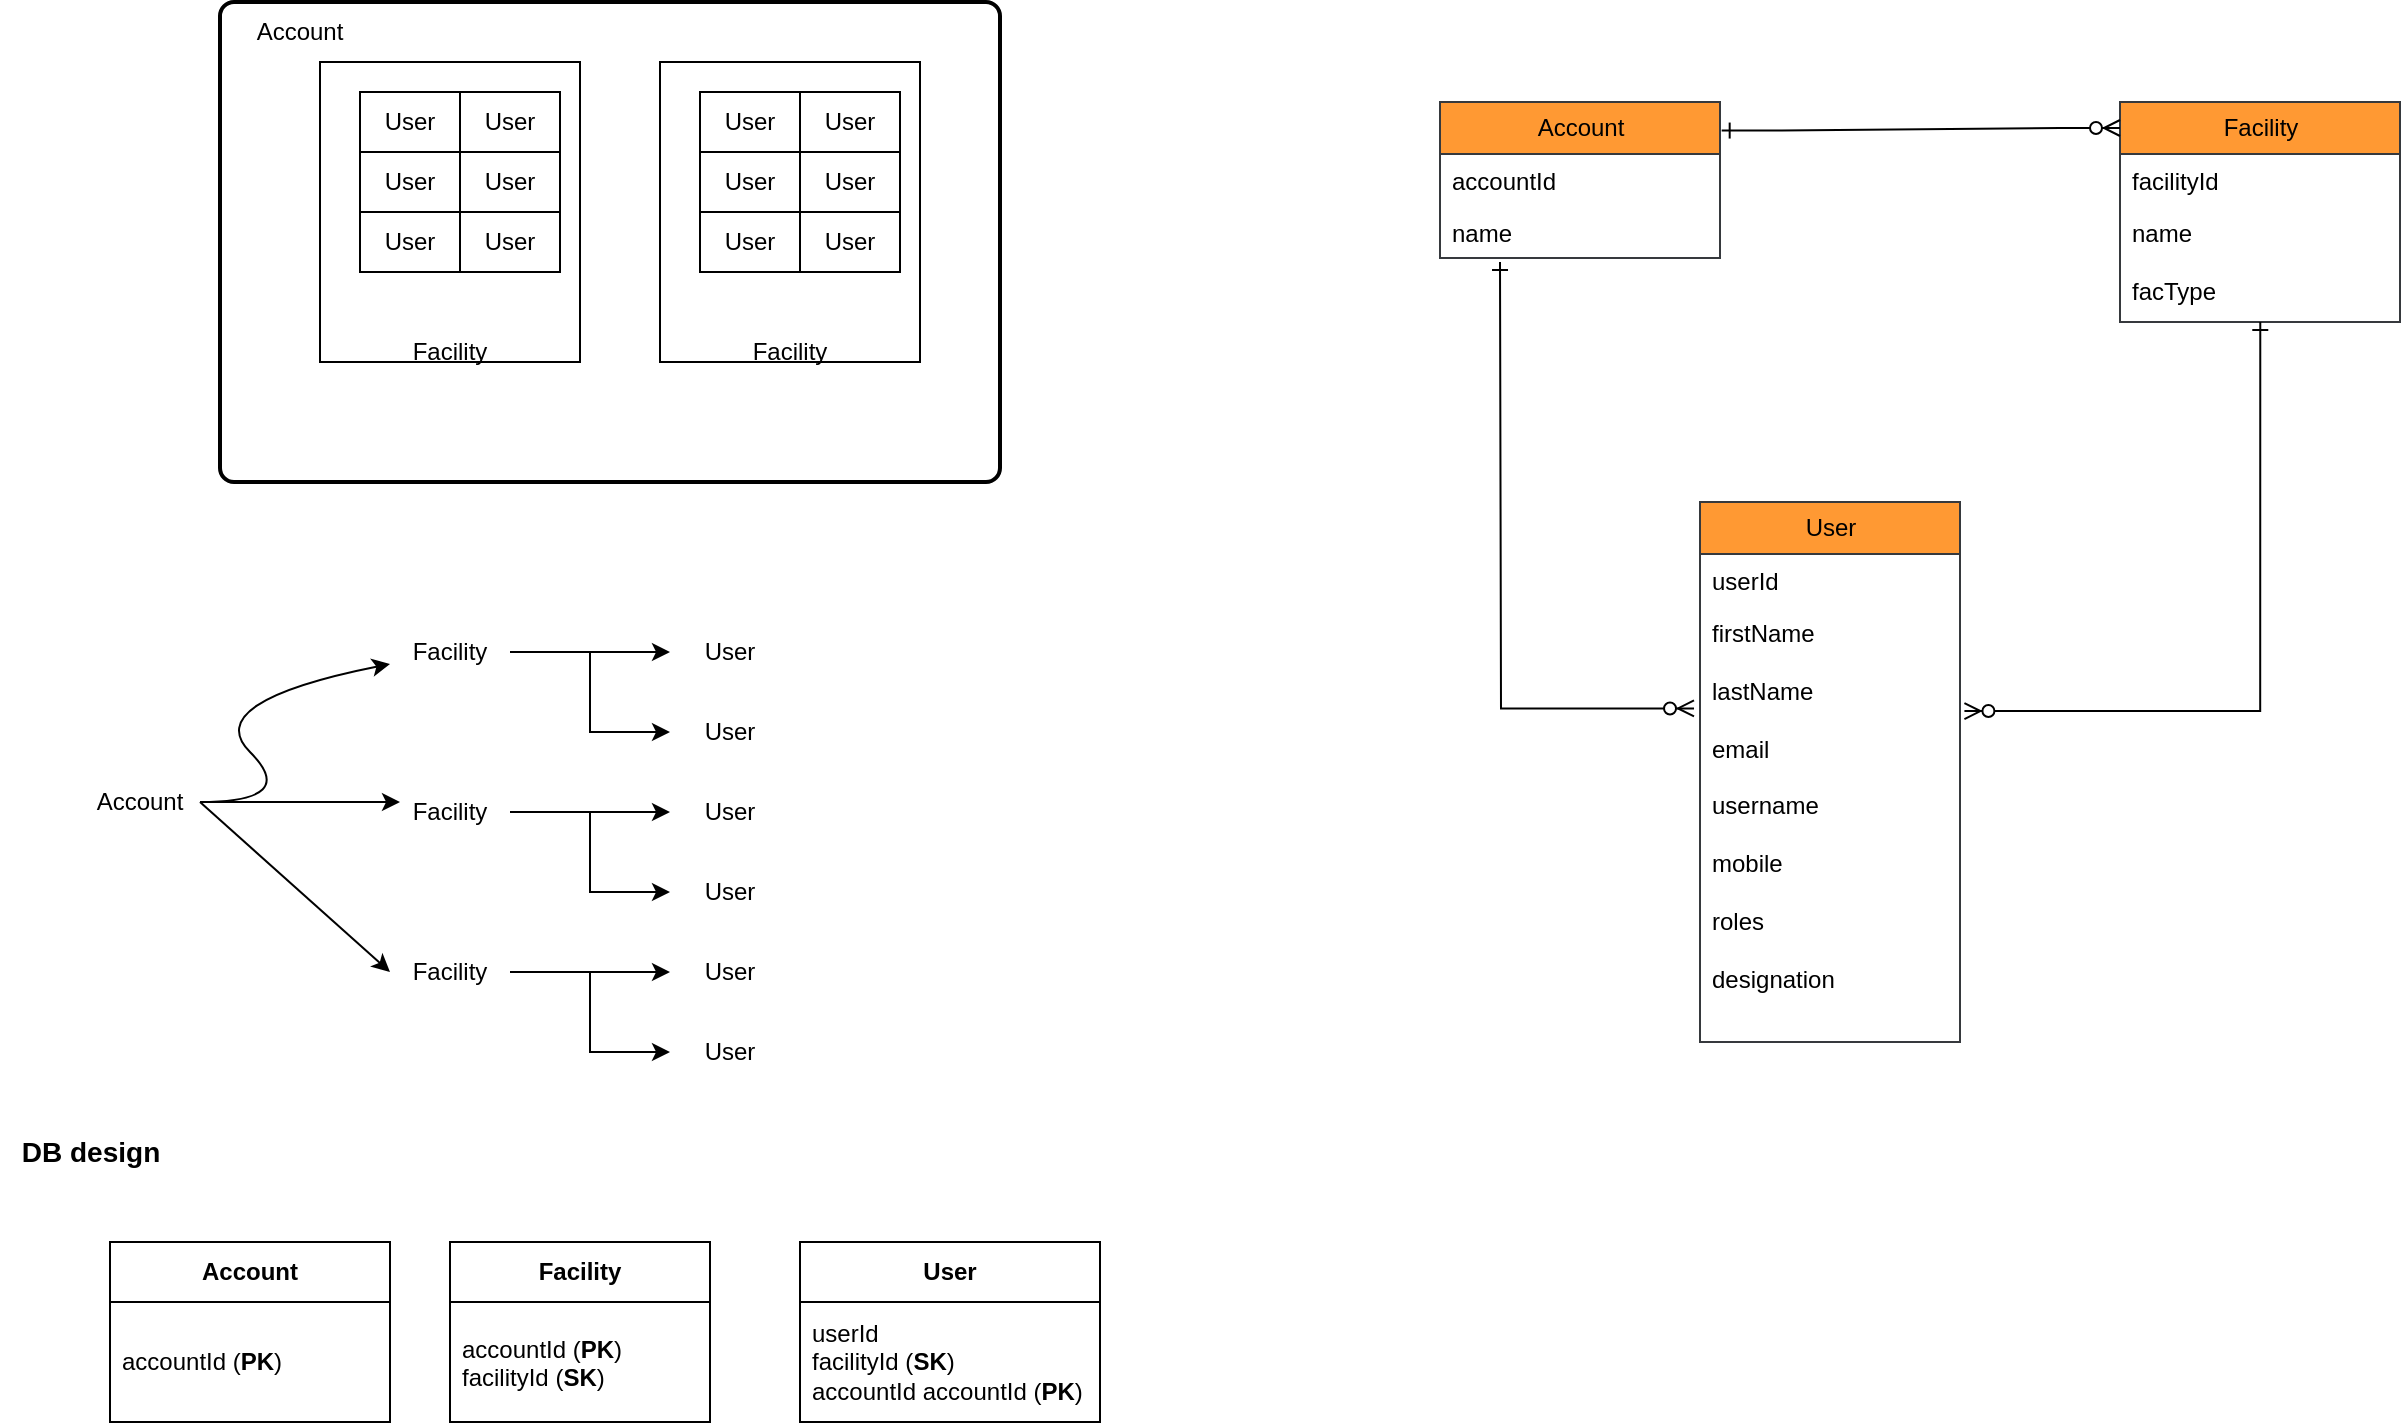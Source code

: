 <mxfile version="24.8.6">
  <diagram name="Page-1" id="r2Sjsp-4lRfnJy4zL8nn">
    <mxGraphModel dx="934" dy="494" grid="1" gridSize="10" guides="1" tooltips="1" connect="1" arrows="1" fold="1" page="1" pageScale="1" pageWidth="850" pageHeight="1100" math="0" shadow="0">
      <root>
        <mxCell id="0" />
        <mxCell id="1" parent="0" />
        <mxCell id="iuqTh0SIkD5SGt9_RKgI-2" value="" style="rounded=1;whiteSpace=wrap;html=1;absoluteArcSize=1;arcSize=14;strokeWidth=2;" parent="1" vertex="1">
          <mxGeometry x="220" y="150" width="390" height="240" as="geometry" />
        </mxCell>
        <mxCell id="H_J1pWOheFjuxM3ZOzAg-2" value="" style="rounded=0;whiteSpace=wrap;html=1;" vertex="1" parent="1">
          <mxGeometry x="440" y="180" width="130" height="150" as="geometry" />
        </mxCell>
        <mxCell id="H_J1pWOheFjuxM3ZOzAg-9" value="User" style="rounded=0;whiteSpace=wrap;html=1;" vertex="1" parent="1">
          <mxGeometry x="460" y="195" width="50" height="30" as="geometry" />
        </mxCell>
        <mxCell id="H_J1pWOheFjuxM3ZOzAg-11" value="Facility" style="text;html=1;align=center;verticalAlign=middle;whiteSpace=wrap;rounded=0;" vertex="1" parent="1">
          <mxGeometry x="475" y="310" width="60" height="30" as="geometry" />
        </mxCell>
        <mxCell id="H_J1pWOheFjuxM3ZOzAg-12" value="Account" style="text;html=1;align=center;verticalAlign=middle;whiteSpace=wrap;rounded=0;" vertex="1" parent="1">
          <mxGeometry x="230" y="150" width="60" height="30" as="geometry" />
        </mxCell>
        <mxCell id="H_J1pWOheFjuxM3ZOzAg-13" value="Account" style="text;html=1;align=center;verticalAlign=middle;whiteSpace=wrap;rounded=0;" vertex="1" parent="1">
          <mxGeometry x="150" y="535" width="60" height="30" as="geometry" />
        </mxCell>
        <mxCell id="H_J1pWOheFjuxM3ZOzAg-56" style="edgeStyle=orthogonalEdgeStyle;rounded=0;orthogonalLoop=1;jettySize=auto;html=1;" edge="1" parent="1" source="H_J1pWOheFjuxM3ZOzAg-14" target="H_J1pWOheFjuxM3ZOzAg-15">
          <mxGeometry relative="1" as="geometry" />
        </mxCell>
        <mxCell id="H_J1pWOheFjuxM3ZOzAg-57" style="edgeStyle=orthogonalEdgeStyle;rounded=0;orthogonalLoop=1;jettySize=auto;html=1;exitX=1;exitY=0.5;exitDx=0;exitDy=0;entryX=0;entryY=0.5;entryDx=0;entryDy=0;" edge="1" parent="1" source="H_J1pWOheFjuxM3ZOzAg-14" target="H_J1pWOheFjuxM3ZOzAg-22">
          <mxGeometry relative="1" as="geometry" />
        </mxCell>
        <mxCell id="H_J1pWOheFjuxM3ZOzAg-14" value="Facility" style="text;html=1;align=center;verticalAlign=middle;whiteSpace=wrap;rounded=0;" vertex="1" parent="1">
          <mxGeometry x="305" y="460" width="60" height="30" as="geometry" />
        </mxCell>
        <mxCell id="H_J1pWOheFjuxM3ZOzAg-15" value="User" style="text;html=1;align=center;verticalAlign=middle;whiteSpace=wrap;rounded=0;" vertex="1" parent="1">
          <mxGeometry x="445" y="460" width="60" height="30" as="geometry" />
        </mxCell>
        <mxCell id="H_J1pWOheFjuxM3ZOzAg-60" style="edgeStyle=orthogonalEdgeStyle;rounded=0;orthogonalLoop=1;jettySize=auto;html=1;entryX=0;entryY=0.5;entryDx=0;entryDy=0;" edge="1" parent="1" source="H_J1pWOheFjuxM3ZOzAg-17" target="H_J1pWOheFjuxM3ZOzAg-20">
          <mxGeometry relative="1" as="geometry" />
        </mxCell>
        <mxCell id="H_J1pWOheFjuxM3ZOzAg-61" style="edgeStyle=orthogonalEdgeStyle;rounded=0;orthogonalLoop=1;jettySize=auto;html=1;exitX=1;exitY=0.5;exitDx=0;exitDy=0;entryX=0;entryY=0.5;entryDx=0;entryDy=0;" edge="1" parent="1" source="H_J1pWOheFjuxM3ZOzAg-17" target="H_J1pWOheFjuxM3ZOzAg-23">
          <mxGeometry relative="1" as="geometry" />
        </mxCell>
        <mxCell id="H_J1pWOheFjuxM3ZOzAg-17" value="Facility" style="text;html=1;align=center;verticalAlign=middle;whiteSpace=wrap;rounded=0;" vertex="1" parent="1">
          <mxGeometry x="305" y="620" width="60" height="30" as="geometry" />
        </mxCell>
        <mxCell id="H_J1pWOheFjuxM3ZOzAg-58" style="edgeStyle=orthogonalEdgeStyle;rounded=0;orthogonalLoop=1;jettySize=auto;html=1;exitX=1;exitY=0.5;exitDx=0;exitDy=0;" edge="1" parent="1" source="H_J1pWOheFjuxM3ZOzAg-18" target="H_J1pWOheFjuxM3ZOzAg-19">
          <mxGeometry relative="1" as="geometry" />
        </mxCell>
        <mxCell id="H_J1pWOheFjuxM3ZOzAg-59" style="edgeStyle=orthogonalEdgeStyle;rounded=0;orthogonalLoop=1;jettySize=auto;html=1;exitX=1;exitY=0.5;exitDx=0;exitDy=0;entryX=0;entryY=0.5;entryDx=0;entryDy=0;" edge="1" parent="1" source="H_J1pWOheFjuxM3ZOzAg-18" target="H_J1pWOheFjuxM3ZOzAg-21">
          <mxGeometry relative="1" as="geometry" />
        </mxCell>
        <mxCell id="H_J1pWOheFjuxM3ZOzAg-18" value="Facility" style="text;html=1;align=center;verticalAlign=middle;whiteSpace=wrap;rounded=0;" vertex="1" parent="1">
          <mxGeometry x="305" y="540" width="60" height="30" as="geometry" />
        </mxCell>
        <mxCell id="H_J1pWOheFjuxM3ZOzAg-19" value="User" style="text;html=1;align=center;verticalAlign=middle;whiteSpace=wrap;rounded=0;" vertex="1" parent="1">
          <mxGeometry x="445" y="540" width="60" height="30" as="geometry" />
        </mxCell>
        <mxCell id="H_J1pWOheFjuxM3ZOzAg-20" value="User" style="text;html=1;align=center;verticalAlign=middle;whiteSpace=wrap;rounded=0;" vertex="1" parent="1">
          <mxGeometry x="445" y="620" width="60" height="30" as="geometry" />
        </mxCell>
        <mxCell id="H_J1pWOheFjuxM3ZOzAg-21" value="User" style="text;html=1;align=center;verticalAlign=middle;whiteSpace=wrap;rounded=0;" vertex="1" parent="1">
          <mxGeometry x="445" y="580" width="60" height="30" as="geometry" />
        </mxCell>
        <mxCell id="H_J1pWOheFjuxM3ZOzAg-22" value="User" style="text;html=1;align=center;verticalAlign=middle;whiteSpace=wrap;rounded=0;" vertex="1" parent="1">
          <mxGeometry x="445" y="500" width="60" height="30" as="geometry" />
        </mxCell>
        <mxCell id="H_J1pWOheFjuxM3ZOzAg-23" value="User" style="text;html=1;align=center;verticalAlign=middle;whiteSpace=wrap;rounded=0;" vertex="1" parent="1">
          <mxGeometry x="445" y="660" width="60" height="30" as="geometry" />
        </mxCell>
        <mxCell id="H_J1pWOheFjuxM3ZOzAg-29" value="User" style="rounded=0;whiteSpace=wrap;html=1;" vertex="1" parent="1">
          <mxGeometry x="510" y="195" width="50" height="30" as="geometry" />
        </mxCell>
        <mxCell id="H_J1pWOheFjuxM3ZOzAg-31" value="User" style="rounded=0;whiteSpace=wrap;html=1;" vertex="1" parent="1">
          <mxGeometry x="460" y="225" width="50" height="30" as="geometry" />
        </mxCell>
        <mxCell id="H_J1pWOheFjuxM3ZOzAg-32" value="User" style="rounded=0;whiteSpace=wrap;html=1;" vertex="1" parent="1">
          <mxGeometry x="510" y="225" width="50" height="30" as="geometry" />
        </mxCell>
        <mxCell id="H_J1pWOheFjuxM3ZOzAg-33" value="User" style="rounded=0;whiteSpace=wrap;html=1;" vertex="1" parent="1">
          <mxGeometry x="510" y="255" width="50" height="30" as="geometry" />
        </mxCell>
        <mxCell id="H_J1pWOheFjuxM3ZOzAg-34" value="User" style="rounded=0;whiteSpace=wrap;html=1;" vertex="1" parent="1">
          <mxGeometry x="460" y="255" width="50" height="30" as="geometry" />
        </mxCell>
        <mxCell id="H_J1pWOheFjuxM3ZOzAg-36" value="" style="rounded=0;whiteSpace=wrap;html=1;" vertex="1" parent="1">
          <mxGeometry x="270" y="180" width="130" height="150" as="geometry" />
        </mxCell>
        <mxCell id="H_J1pWOheFjuxM3ZOzAg-37" value="User" style="rounded=0;whiteSpace=wrap;html=1;" vertex="1" parent="1">
          <mxGeometry x="290" y="195" width="50" height="30" as="geometry" />
        </mxCell>
        <mxCell id="H_J1pWOheFjuxM3ZOzAg-38" value="Facility" style="text;html=1;align=center;verticalAlign=middle;whiteSpace=wrap;rounded=0;" vertex="1" parent="1">
          <mxGeometry x="305" y="310" width="60" height="30" as="geometry" />
        </mxCell>
        <mxCell id="H_J1pWOheFjuxM3ZOzAg-39" value="User" style="rounded=0;whiteSpace=wrap;html=1;" vertex="1" parent="1">
          <mxGeometry x="340" y="195" width="50" height="30" as="geometry" />
        </mxCell>
        <mxCell id="H_J1pWOheFjuxM3ZOzAg-40" value="User" style="rounded=0;whiteSpace=wrap;html=1;" vertex="1" parent="1">
          <mxGeometry x="290" y="225" width="50" height="30" as="geometry" />
        </mxCell>
        <mxCell id="H_J1pWOheFjuxM3ZOzAg-41" value="User" style="rounded=0;whiteSpace=wrap;html=1;" vertex="1" parent="1">
          <mxGeometry x="340" y="225" width="50" height="30" as="geometry" />
        </mxCell>
        <mxCell id="H_J1pWOheFjuxM3ZOzAg-42" value="User" style="rounded=0;whiteSpace=wrap;html=1;" vertex="1" parent="1">
          <mxGeometry x="340" y="255" width="50" height="30" as="geometry" />
        </mxCell>
        <mxCell id="H_J1pWOheFjuxM3ZOzAg-43" value="User" style="rounded=0;whiteSpace=wrap;html=1;" vertex="1" parent="1">
          <mxGeometry x="290" y="255" width="50" height="30" as="geometry" />
        </mxCell>
        <mxCell id="H_J1pWOheFjuxM3ZOzAg-44" value="&lt;b&gt;Account&lt;/b&gt;" style="swimlane;fontStyle=0;childLayout=stackLayout;horizontal=1;startSize=30;horizontalStack=0;resizeParent=1;resizeParentMax=0;resizeLast=0;collapsible=1;marginBottom=0;whiteSpace=wrap;html=1;" vertex="1" parent="1">
          <mxGeometry x="165" y="770" width="140" height="90" as="geometry" />
        </mxCell>
        <mxCell id="H_J1pWOheFjuxM3ZOzAg-45" value="accountId (&lt;b&gt;PK&lt;/b&gt;)" style="text;strokeColor=none;fillColor=none;align=left;verticalAlign=middle;spacingLeft=4;spacingRight=4;overflow=hidden;points=[[0,0.5],[1,0.5]];portConstraint=eastwest;rotatable=0;whiteSpace=wrap;html=1;" vertex="1" parent="H_J1pWOheFjuxM3ZOzAg-44">
          <mxGeometry y="30" width="140" height="60" as="geometry" />
        </mxCell>
        <mxCell id="H_J1pWOheFjuxM3ZOzAg-50" value="" style="curved=1;endArrow=classic;html=1;rounded=0;" edge="1" parent="1" target="H_J1pWOheFjuxM3ZOzAg-14">
          <mxGeometry width="50" height="50" relative="1" as="geometry">
            <mxPoint x="210" y="550" as="sourcePoint" />
            <mxPoint x="260" y="500" as="targetPoint" />
            <Array as="points">
              <mxPoint x="260" y="550" />
              <mxPoint x="210" y="500" />
            </Array>
          </mxGeometry>
        </mxCell>
        <mxCell id="H_J1pWOheFjuxM3ZOzAg-54" value="" style="endArrow=classic;html=1;rounded=0;exitX=1;exitY=0.5;exitDx=0;exitDy=0;" edge="1" parent="1" source="H_J1pWOheFjuxM3ZOzAg-13">
          <mxGeometry width="50" height="50" relative="1" as="geometry">
            <mxPoint x="260" y="600" as="sourcePoint" />
            <mxPoint x="310" y="550" as="targetPoint" />
          </mxGeometry>
        </mxCell>
        <mxCell id="H_J1pWOheFjuxM3ZOzAg-55" value="" style="endArrow=classic;html=1;rounded=0;exitX=1;exitY=0.5;exitDx=0;exitDy=0;entryX=0;entryY=0.5;entryDx=0;entryDy=0;" edge="1" parent="1" source="H_J1pWOheFjuxM3ZOzAg-13" target="H_J1pWOheFjuxM3ZOzAg-17">
          <mxGeometry width="50" height="50" relative="1" as="geometry">
            <mxPoint x="310" y="600" as="sourcePoint" />
            <mxPoint x="360" y="550" as="targetPoint" />
          </mxGeometry>
        </mxCell>
        <mxCell id="H_J1pWOheFjuxM3ZOzAg-62" value="&lt;b&gt;&lt;font style=&quot;font-size: 14px;&quot;&gt;DB design&lt;/font&gt;&lt;/b&gt;" style="text;html=1;align=center;verticalAlign=middle;resizable=0;points=[];autosize=1;strokeColor=none;fillColor=default;" vertex="1" parent="1">
          <mxGeometry x="110" y="710" width="90" height="30" as="geometry" />
        </mxCell>
        <mxCell id="H_J1pWOheFjuxM3ZOzAg-63" value="&lt;b&gt;Facility&lt;/b&gt;" style="swimlane;fontStyle=0;childLayout=stackLayout;horizontal=1;startSize=30;horizontalStack=0;resizeParent=1;resizeParentMax=0;resizeLast=0;collapsible=1;marginBottom=0;whiteSpace=wrap;html=1;fillColor=none;" vertex="1" parent="1">
          <mxGeometry x="335" y="770" width="130" height="90" as="geometry" />
        </mxCell>
        <mxCell id="H_J1pWOheFjuxM3ZOzAg-64" value="&lt;div&gt;&lt;span style=&quot;background-color: initial;&quot;&gt;&lt;br&gt;&lt;/span&gt;&lt;/div&gt;&lt;div&gt;&lt;span style=&quot;background-color: initial;&quot;&gt;accountId (&lt;/span&gt;&lt;b style=&quot;background-color: initial;&quot;&gt;PK&lt;/b&gt;&lt;span style=&quot;background-color: initial;&quot;&gt;)&lt;/span&gt;&lt;/div&gt;&lt;div&gt;facilityId&amp;nbsp;&lt;span style=&quot;background-color: initial;&quot;&gt;(&lt;b&gt;S&lt;/b&gt;&lt;/span&gt;&lt;b style=&quot;background-color: initial;&quot;&gt;K&lt;/b&gt;&lt;span style=&quot;background-color: initial;&quot;&gt;)&lt;/span&gt;&lt;/div&gt;&lt;br&gt;&lt;div&gt;&lt;br&gt;&lt;/div&gt;" style="text;strokeColor=none;fillColor=none;align=left;verticalAlign=middle;spacingLeft=4;spacingRight=4;overflow=hidden;points=[[0,0.5],[1,0.5]];portConstraint=eastwest;rotatable=0;whiteSpace=wrap;html=1;" vertex="1" parent="H_J1pWOheFjuxM3ZOzAg-63">
          <mxGeometry y="30" width="130" height="60" as="geometry" />
        </mxCell>
        <mxCell id="H_J1pWOheFjuxM3ZOzAg-65" value="&lt;b&gt;User&lt;/b&gt;" style="swimlane;fontStyle=0;childLayout=stackLayout;horizontal=1;startSize=30;horizontalStack=0;resizeParent=1;resizeParentMax=0;resizeLast=0;collapsible=1;marginBottom=0;whiteSpace=wrap;html=1;fillColor=none;" vertex="1" parent="1">
          <mxGeometry x="510" y="770" width="150" height="90" as="geometry" />
        </mxCell>
        <mxCell id="H_J1pWOheFjuxM3ZOzAg-66" value="&lt;div&gt;&lt;span style=&quot;background-color: initial;&quot;&gt;userId&lt;/span&gt;&lt;/div&gt;facilityId (&lt;b&gt;SK&lt;/b&gt;)&lt;div&gt;accountId&amp;nbsp;&lt;span style=&quot;background-color: initial;&quot;&gt;accountId (&lt;/span&gt;&lt;b style=&quot;background-color: initial;&quot;&gt;PK&lt;/b&gt;&lt;span style=&quot;background-color: initial;&quot;&gt;)&lt;/span&gt;&lt;/div&gt;" style="text;strokeColor=none;fillColor=none;align=left;verticalAlign=middle;spacingLeft=4;spacingRight=4;overflow=hidden;points=[[0,0.5],[1,0.5]];portConstraint=eastwest;rotatable=0;whiteSpace=wrap;html=1;" vertex="1" parent="H_J1pWOheFjuxM3ZOzAg-65">
          <mxGeometry y="30" width="150" height="60" as="geometry" />
        </mxCell>
        <mxCell id="H_J1pWOheFjuxM3ZOzAg-75" value="Account" style="swimlane;fontStyle=0;childLayout=stackLayout;horizontal=1;startSize=26;fillColor=#FF9933;horizontalStack=0;resizeParent=1;resizeParentMax=0;resizeLast=0;collapsible=1;marginBottom=0;html=1;movable=1;resizable=1;rotatable=1;deletable=1;editable=1;locked=0;connectable=1;strokeColor=#36393d;" vertex="1" parent="1">
          <mxGeometry x="830" y="200" width="140" height="78" as="geometry">
            <mxRectangle x="720" y="155" width="60" height="30" as="alternateBounds" />
          </mxGeometry>
        </mxCell>
        <mxCell id="H_J1pWOheFjuxM3ZOzAg-76" value="accountId" style="text;strokeColor=none;fillColor=none;align=left;verticalAlign=top;spacingLeft=4;spacingRight=4;overflow=hidden;rotatable=0;points=[[0,0.5],[1,0.5]];portConstraint=eastwest;whiteSpace=wrap;html=1;" vertex="1" parent="H_J1pWOheFjuxM3ZOzAg-75">
          <mxGeometry y="26" width="140" height="26" as="geometry" />
        </mxCell>
        <mxCell id="H_J1pWOheFjuxM3ZOzAg-77" value="name" style="text;strokeColor=none;fillColor=none;align=left;verticalAlign=top;spacingLeft=4;spacingRight=4;overflow=hidden;rotatable=0;points=[[0,0.5],[1,0.5]];portConstraint=eastwest;whiteSpace=wrap;html=1;" vertex="1" parent="H_J1pWOheFjuxM3ZOzAg-75">
          <mxGeometry y="52" width="140" height="26" as="geometry" />
        </mxCell>
        <mxCell id="H_J1pWOheFjuxM3ZOzAg-79" value="Facility" style="swimlane;fontStyle=0;childLayout=stackLayout;horizontal=1;startSize=26;fillColor=#FF9933;horizontalStack=0;resizeParent=1;resizeParentMax=0;resizeLast=0;collapsible=1;marginBottom=0;html=1;movable=1;resizable=1;rotatable=1;deletable=1;editable=1;locked=0;connectable=1;strokeColor=#36393d;" vertex="1" parent="1">
          <mxGeometry x="1170" y="200" width="140" height="110" as="geometry">
            <mxRectangle x="720" y="155" width="60" height="30" as="alternateBounds" />
          </mxGeometry>
        </mxCell>
        <mxCell id="H_J1pWOheFjuxM3ZOzAg-80" value="facilityId&lt;div&gt;&lt;br&gt;&lt;/div&gt;&lt;div&gt;&lt;br&gt;&lt;/div&gt;&lt;div&gt;&lt;br&gt;&lt;/div&gt;&lt;div&gt;&lt;br&gt;&lt;/div&gt;" style="text;strokeColor=none;fillColor=none;align=left;verticalAlign=top;spacingLeft=4;spacingRight=4;overflow=hidden;rotatable=0;points=[[0,0.5],[1,0.5]];portConstraint=eastwest;whiteSpace=wrap;html=1;" vertex="1" parent="H_J1pWOheFjuxM3ZOzAg-79">
          <mxGeometry y="26" width="140" height="26" as="geometry" />
        </mxCell>
        <mxCell id="H_J1pWOheFjuxM3ZOzAg-81" value="&lt;div&gt;&lt;span style=&quot;background-color: initial;&quot;&gt;name&lt;/span&gt;&lt;/div&gt;&lt;div&gt;&lt;span style=&quot;background-color: initial;&quot;&gt;&lt;br&gt;&lt;/span&gt;&lt;/div&gt;&lt;div&gt;&lt;span style=&quot;background-color: initial;&quot;&gt;facType&lt;/span&gt;&lt;/div&gt;" style="text;strokeColor=none;fillColor=none;align=left;verticalAlign=top;spacingLeft=4;spacingRight=4;overflow=hidden;rotatable=0;points=[[0,0.5],[1,0.5]];portConstraint=eastwest;whiteSpace=wrap;html=1;" vertex="1" parent="H_J1pWOheFjuxM3ZOzAg-79">
          <mxGeometry y="52" width="140" height="58" as="geometry" />
        </mxCell>
        <mxCell id="H_J1pWOheFjuxM3ZOzAg-82" value="User" style="swimlane;fontStyle=0;childLayout=stackLayout;horizontal=1;startSize=26;fillColor=#FF9933;horizontalStack=0;resizeParent=1;resizeParentMax=0;resizeLast=0;collapsible=1;marginBottom=0;html=1;movable=1;resizable=1;rotatable=1;deletable=1;editable=1;locked=0;connectable=1;strokeColor=#36393d;" vertex="1" parent="1">
          <mxGeometry x="960" y="400" width="130" height="270" as="geometry">
            <mxRectangle x="720" y="155" width="60" height="30" as="alternateBounds" />
          </mxGeometry>
        </mxCell>
        <mxCell id="H_J1pWOheFjuxM3ZOzAg-83" value="userId" style="text;strokeColor=none;fillColor=none;align=left;verticalAlign=top;spacingLeft=4;spacingRight=4;overflow=hidden;rotatable=0;points=[[0,0.5],[1,0.5]];portConstraint=eastwest;whiteSpace=wrap;html=1;" vertex="1" parent="H_J1pWOheFjuxM3ZOzAg-82">
          <mxGeometry y="26" width="130" height="26" as="geometry" />
        </mxCell>
        <mxCell id="H_J1pWOheFjuxM3ZOzAg-84" value="&lt;div&gt;firstName&lt;/div&gt;&lt;div&gt;&lt;br&gt;&lt;/div&gt;&lt;div&gt;lastName&lt;/div&gt;&lt;div&gt;&lt;br&gt;&lt;/div&gt;&lt;div&gt;email&lt;/div&gt;&lt;div&gt;&lt;br&gt;&lt;/div&gt;&lt;div&gt;username&lt;/div&gt;&lt;div&gt;&lt;br&gt;&lt;/div&gt;&lt;div&gt;mobile&lt;/div&gt;&lt;div&gt;&lt;br&gt;&lt;/div&gt;&lt;div&gt;roles&lt;/div&gt;&lt;div&gt;&lt;br&gt;&lt;/div&gt;&lt;div&gt;designation&lt;/div&gt;" style="text;strokeColor=none;fillColor=none;align=left;verticalAlign=top;spacingLeft=4;spacingRight=4;overflow=hidden;rotatable=0;points=[[0,0.5],[1,0.5]];portConstraint=eastwest;whiteSpace=wrap;html=1;" vertex="1" parent="H_J1pWOheFjuxM3ZOzAg-82">
          <mxGeometry y="52" width="130" height="218" as="geometry" />
        </mxCell>
        <mxCell id="H_J1pWOheFjuxM3ZOzAg-90" value="" style="edgeStyle=entityRelationEdgeStyle;fontSize=12;html=1;endArrow=ERzeroToMany;startArrow=ERone;rounded=0;exitX=1.006;exitY=0.183;exitDx=0;exitDy=0;exitPerimeter=0;startFill=0;" edge="1" parent="1" source="H_J1pWOheFjuxM3ZOzAg-75">
          <mxGeometry width="100" height="100" relative="1" as="geometry">
            <mxPoint x="980" y="250" as="sourcePoint" />
            <mxPoint x="1170" y="213" as="targetPoint" />
          </mxGeometry>
        </mxCell>
        <mxCell id="H_J1pWOheFjuxM3ZOzAg-92" value="" style="edgeStyle=orthogonalEdgeStyle;fontSize=12;html=1;endArrow=ERzeroToMany;startArrow=ERone;rounded=0;entryX=1.017;entryY=0.241;entryDx=0;entryDy=0;entryPerimeter=0;arcSize=0;exitX=0.501;exitY=0.999;exitDx=0;exitDy=0;exitPerimeter=0;startFill=0;" edge="1" parent="1" source="H_J1pWOheFjuxM3ZOzAg-81" target="H_J1pWOheFjuxM3ZOzAg-84">
          <mxGeometry width="100" height="100" relative="1" as="geometry">
            <mxPoint x="1240" y="320" as="sourcePoint" />
            <mxPoint x="1050" y="532.994" as="targetPoint" />
          </mxGeometry>
        </mxCell>
        <mxCell id="H_J1pWOheFjuxM3ZOzAg-93" value="" style="fontSize=12;html=1;endArrow=ERzeroToMany;startArrow=ERone;rounded=0;arcSize=0;edgeStyle=orthogonalEdgeStyle;entryX=-0.023;entryY=0.235;entryDx=0;entryDy=0;entryPerimeter=0;startFill=0;" edge="1" parent="1" target="H_J1pWOheFjuxM3ZOzAg-84">
          <mxGeometry width="100" height="100" relative="1" as="geometry">
            <mxPoint x="860" y="280" as="sourcePoint" />
            <mxPoint x="950" y="590" as="targetPoint" />
          </mxGeometry>
        </mxCell>
      </root>
    </mxGraphModel>
  </diagram>
</mxfile>
